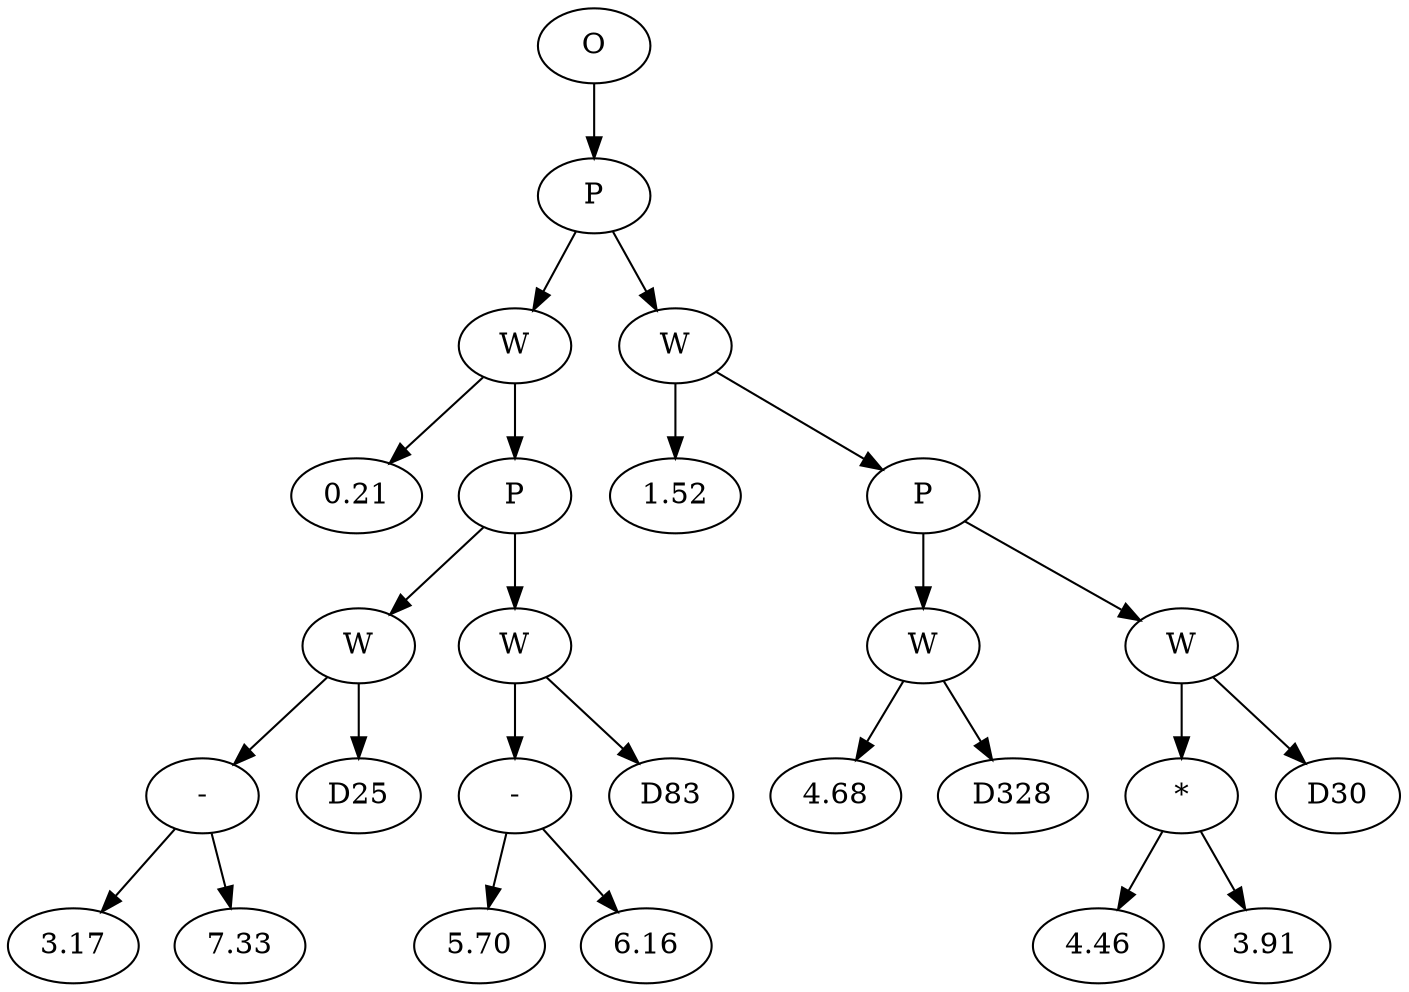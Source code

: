 // Tree
digraph {
	17680453 [label=O]
	17680454 [label=P]
	17680453 -> 17680454
	17680455 [label=W]
	17680454 -> 17680455
	17680456 [label=0.21]
	17680455 -> 17680456
	17680457 [label=P]
	17680455 -> 17680457
	17680458 [label=W]
	17680457 -> 17680458
	17680459 [label="-"]
	17680458 -> 17680459
	17680460 [label=3.17]
	17680459 -> 17680460
	17680461 [label=7.33]
	17680459 -> 17680461
	17680462 [label=D25]
	17680458 -> 17680462
	17680463 [label=W]
	17680457 -> 17680463
	17680464 [label="-"]
	17680463 -> 17680464
	17680465 [label=5.70]
	17680464 -> 17680465
	17680466 [label=6.16]
	17680464 -> 17680466
	17680467 [label=D83]
	17680463 -> 17680467
	17680468 [label=W]
	17680454 -> 17680468
	17680469 [label=1.52]
	17680468 -> 17680469
	17680470 [label=P]
	17680468 -> 17680470
	17680471 [label=W]
	17680470 -> 17680471
	17680472 [label=4.68]
	17680471 -> 17680472
	17680473 [label=D328]
	17680471 -> 17680473
	17680474 [label=W]
	17680470 -> 17680474
	17680475 [label="*"]
	17680474 -> 17680475
	17680476 [label=4.46]
	17680475 -> 17680476
	17680477 [label=3.91]
	17680475 -> 17680477
	17680478 [label=D30]
	17680474 -> 17680478
}
